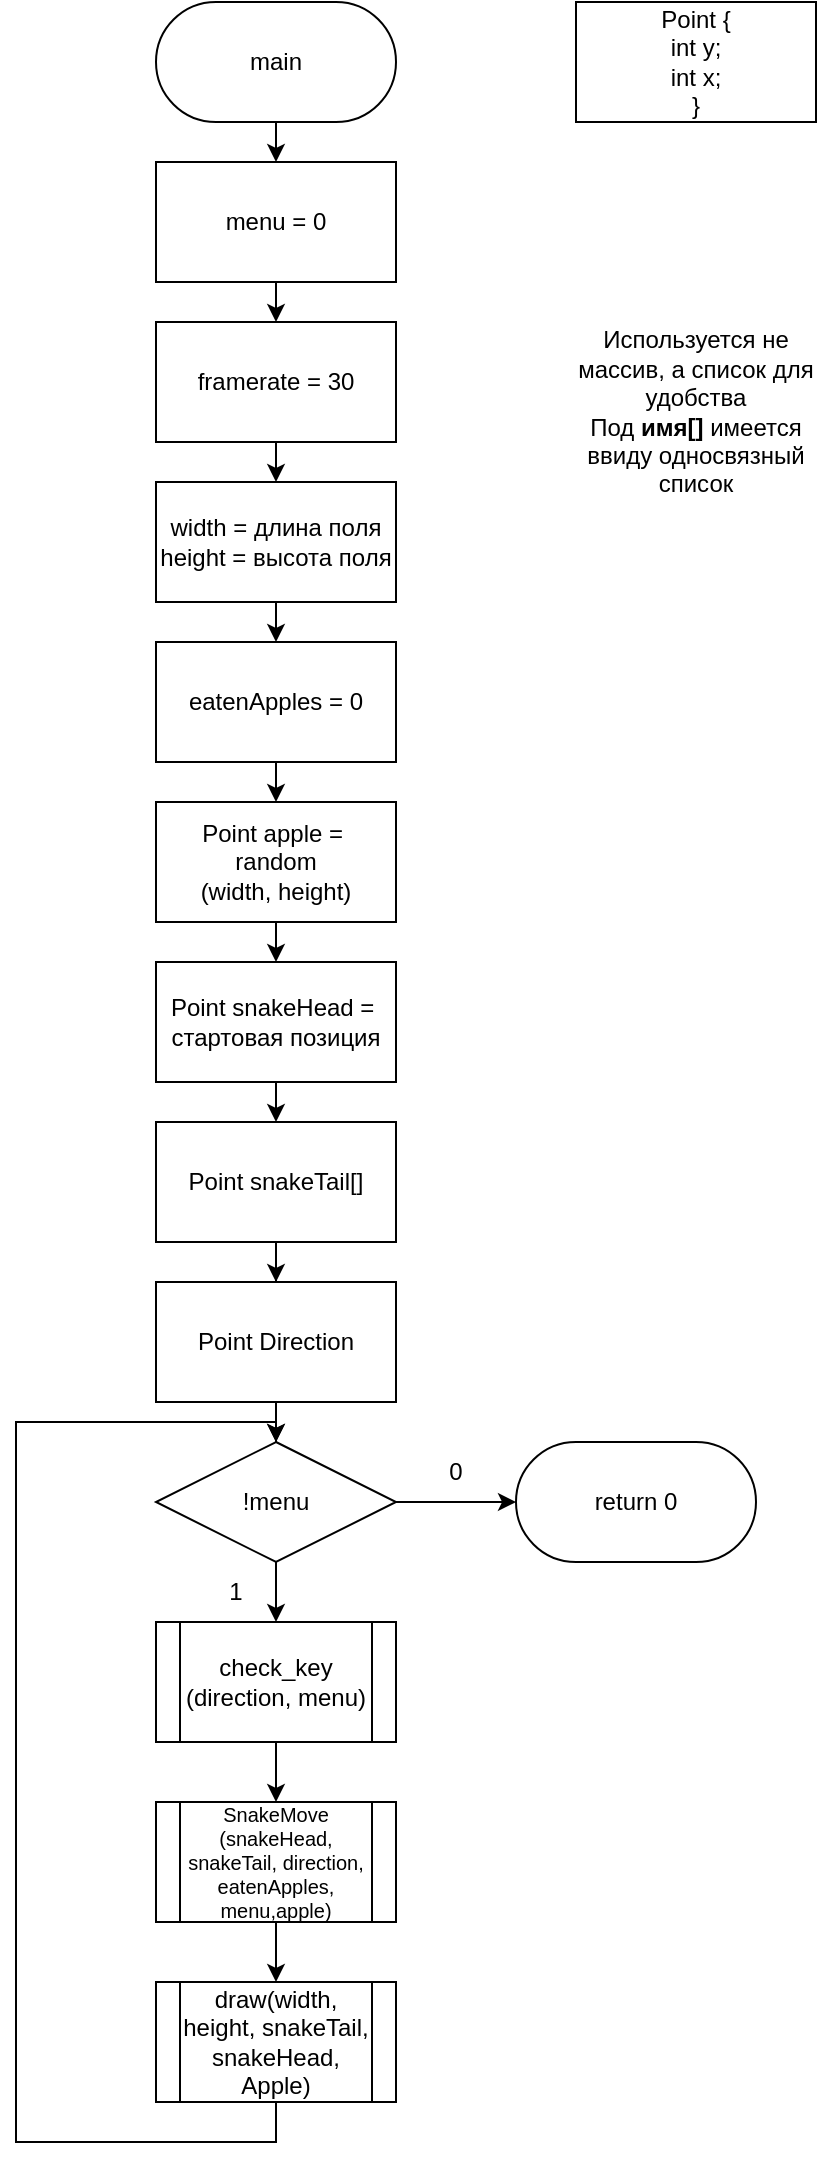 <mxfile version="24.7.7" pages="4">
  <diagram id="C5RBs43oDa-KdzZeNtuy" name="Main">
    <mxGraphModel dx="1434" dy="749" grid="1" gridSize="10" guides="1" tooltips="1" connect="1" arrows="1" fold="1" page="1" pageScale="1" pageWidth="827" pageHeight="1169" math="0" shadow="0">
      <root>
        <mxCell id="WIyWlLk6GJQsqaUBKTNV-0" />
        <mxCell id="WIyWlLk6GJQsqaUBKTNV-1" parent="WIyWlLk6GJQsqaUBKTNV-0" />
        <mxCell id="92goQ5QmoSqgnqfdzyuP-5" style="edgeStyle=orthogonalEdgeStyle;rounded=0;orthogonalLoop=1;jettySize=auto;html=1;exitX=0.5;exitY=1;exitDx=0;exitDy=0;entryX=0.5;entryY=0;entryDx=0;entryDy=0;" parent="WIyWlLk6GJQsqaUBKTNV-1" source="92goQ5QmoSqgnqfdzyuP-1" edge="1">
          <mxGeometry relative="1" as="geometry">
            <mxPoint x="210" y="140" as="targetPoint" />
          </mxGeometry>
        </mxCell>
        <mxCell id="92goQ5QmoSqgnqfdzyuP-1" value="main" style="rounded=1;whiteSpace=wrap;html=1;arcSize=50;" parent="WIyWlLk6GJQsqaUBKTNV-1" vertex="1">
          <mxGeometry x="150" y="60" width="120" height="60" as="geometry" />
        </mxCell>
        <mxCell id="92goQ5QmoSqgnqfdzyuP-9" value="return 0" style="rounded=1;whiteSpace=wrap;html=1;arcSize=50;" parent="WIyWlLk6GJQsqaUBKTNV-1" vertex="1">
          <mxGeometry x="330" y="780" width="120" height="60" as="geometry" />
        </mxCell>
        <mxCell id="saXMEPQel4xNCguSLYlP-3" style="edgeStyle=orthogonalEdgeStyle;rounded=0;orthogonalLoop=1;jettySize=auto;html=1;exitX=0.5;exitY=1;exitDx=0;exitDy=0;entryX=0.5;entryY=0;entryDx=0;entryDy=0;" parent="WIyWlLk6GJQsqaUBKTNV-1" source="saXMEPQel4xNCguSLYlP-1" target="saXMEPQel4xNCguSLYlP-2" edge="1">
          <mxGeometry relative="1" as="geometry" />
        </mxCell>
        <mxCell id="saXMEPQel4xNCguSLYlP-1" value="Point apple =&amp;nbsp;&lt;div&gt;random&lt;/div&gt;&lt;div&gt;(width, height)&lt;/div&gt;" style="rounded=0;whiteSpace=wrap;html=1;" parent="WIyWlLk6GJQsqaUBKTNV-1" vertex="1">
          <mxGeometry x="150" y="460" width="120" height="60" as="geometry" />
        </mxCell>
        <mxCell id="saXMEPQel4xNCguSLYlP-5" style="edgeStyle=orthogonalEdgeStyle;rounded=0;orthogonalLoop=1;jettySize=auto;html=1;exitX=0.5;exitY=1;exitDx=0;exitDy=0;entryX=0.5;entryY=0;entryDx=0;entryDy=0;" parent="WIyWlLk6GJQsqaUBKTNV-1" source="saXMEPQel4xNCguSLYlP-2" edge="1">
          <mxGeometry relative="1" as="geometry">
            <mxPoint x="210" y="620" as="targetPoint" />
          </mxGeometry>
        </mxCell>
        <mxCell id="saXMEPQel4xNCguSLYlP-2" value="Point snakeHead =&amp;nbsp;&lt;div class=&quot;custom-cursor-default-hover&quot;&gt;стартовая позиция&lt;/div&gt;" style="rounded=0;whiteSpace=wrap;html=1;" parent="WIyWlLk6GJQsqaUBKTNV-1" vertex="1">
          <mxGeometry x="150" y="540" width="120" height="60" as="geometry" />
        </mxCell>
        <mxCell id="saXMEPQel4xNCguSLYlP-11" style="edgeStyle=orthogonalEdgeStyle;rounded=0;orthogonalLoop=1;jettySize=auto;html=1;exitX=0.5;exitY=1;exitDx=0;exitDy=0;" parent="WIyWlLk6GJQsqaUBKTNV-1" source="saXMEPQel4xNCguSLYlP-6" target="saXMEPQel4xNCguSLYlP-10" edge="1">
          <mxGeometry relative="1" as="geometry" />
        </mxCell>
        <mxCell id="saXMEPQel4xNCguSLYlP-6" value="Point snakeTail[]" style="rounded=0;whiteSpace=wrap;html=1;" parent="WIyWlLk6GJQsqaUBKTNV-1" vertex="1">
          <mxGeometry x="150" y="620" width="120" height="60" as="geometry" />
        </mxCell>
        <mxCell id="_Dve-T2WMlTEyy8JrpJr-3" style="edgeStyle=orthogonalEdgeStyle;rounded=0;orthogonalLoop=1;jettySize=auto;html=1;exitX=0.5;exitY=1;exitDx=0;exitDy=0;entryX=0.5;entryY=0;entryDx=0;entryDy=0;" parent="WIyWlLk6GJQsqaUBKTNV-1" source="saXMEPQel4xNCguSLYlP-8" target="_Dve-T2WMlTEyy8JrpJr-1" edge="1">
          <mxGeometry relative="1" as="geometry" />
        </mxCell>
        <mxCell id="saXMEPQel4xNCguSLYlP-8" value="width = длина поля&lt;br&gt;height = высота поля" style="rounded=0;whiteSpace=wrap;html=1;" parent="WIyWlLk6GJQsqaUBKTNV-1" vertex="1">
          <mxGeometry x="150" y="300" width="120" height="60" as="geometry" />
        </mxCell>
        <mxCell id="PvMVv5sb5A_rk98Z1mW2-1" style="edgeStyle=orthogonalEdgeStyle;rounded=0;orthogonalLoop=1;jettySize=auto;html=1;exitX=0.5;exitY=1;exitDx=0;exitDy=0;" parent="WIyWlLk6GJQsqaUBKTNV-1" source="saXMEPQel4xNCguSLYlP-10" target="PvMVv5sb5A_rk98Z1mW2-0" edge="1">
          <mxGeometry relative="1" as="geometry" />
        </mxCell>
        <mxCell id="saXMEPQel4xNCguSLYlP-10" value="Point Direction" style="rounded=0;whiteSpace=wrap;html=1;" parent="WIyWlLk6GJQsqaUBKTNV-1" vertex="1">
          <mxGeometry x="150" y="700" width="120" height="60" as="geometry" />
        </mxCell>
        <mxCell id="_Dve-T2WMlTEyy8JrpJr-5" style="edgeStyle=orthogonalEdgeStyle;rounded=0;orthogonalLoop=1;jettySize=auto;html=1;exitX=0.5;exitY=1;exitDx=0;exitDy=0;" parent="WIyWlLk6GJQsqaUBKTNV-1" source="saXMEPQel4xNCguSLYlP-12" target="_Dve-T2WMlTEyy8JrpJr-0" edge="1">
          <mxGeometry relative="1" as="geometry" />
        </mxCell>
        <mxCell id="saXMEPQel4xNCguSLYlP-12" value="check_key&lt;div&gt;(direction, menu)&lt;/div&gt;" style="shape=process;whiteSpace=wrap;html=1;backgroundOutline=1;" parent="WIyWlLk6GJQsqaUBKTNV-1" vertex="1">
          <mxGeometry x="150" y="870" width="120" height="60" as="geometry" />
        </mxCell>
        <mxCell id="Oqo86h2iyreP5r-gON5Y-1" style="edgeStyle=orthogonalEdgeStyle;rounded=0;orthogonalLoop=1;jettySize=auto;html=1;exitX=0.5;exitY=1;exitDx=0;exitDy=0;entryX=0.5;entryY=0;entryDx=0;entryDy=0;" parent="WIyWlLk6GJQsqaUBKTNV-1" source="Oqo86h2iyreP5r-gON5Y-0" target="saXMEPQel4xNCguSLYlP-8" edge="1">
          <mxGeometry relative="1" as="geometry" />
        </mxCell>
        <mxCell id="Oqo86h2iyreP5r-gON5Y-0" value="framerate = 30" style="rounded=0;whiteSpace=wrap;html=1;" parent="WIyWlLk6GJQsqaUBKTNV-1" vertex="1">
          <mxGeometry x="150" y="220" width="120" height="60" as="geometry" />
        </mxCell>
        <mxCell id="Bnm3QkgYNZkqQUGFgAP8-1" style="edgeStyle=orthogonalEdgeStyle;rounded=0;orthogonalLoop=1;jettySize=auto;html=1;exitX=0.5;exitY=1;exitDx=0;exitDy=0;entryX=0.5;entryY=0;entryDx=0;entryDy=0;" parent="WIyWlLk6GJQsqaUBKTNV-1" source="Bnm3QkgYNZkqQUGFgAP8-0" target="Oqo86h2iyreP5r-gON5Y-0" edge="1">
          <mxGeometry relative="1" as="geometry" />
        </mxCell>
        <mxCell id="Bnm3QkgYNZkqQUGFgAP8-0" value="menu = 0" style="rounded=0;whiteSpace=wrap;html=1;" parent="WIyWlLk6GJQsqaUBKTNV-1" vertex="1">
          <mxGeometry x="150" y="140" width="120" height="60" as="geometry" />
        </mxCell>
        <mxCell id="Bnm3QkgYNZkqQUGFgAP8-2" value="Point {&lt;div&gt;int y;&lt;/div&gt;&lt;div&gt;int x;&lt;/div&gt;&lt;div&gt;&lt;span style=&quot;background-color: initial;&quot;&gt;}&lt;/span&gt;&lt;/div&gt;" style="rounded=0;whiteSpace=wrap;html=1;" parent="WIyWlLk6GJQsqaUBKTNV-1" vertex="1">
          <mxGeometry x="360" y="60" width="120" height="60" as="geometry" />
        </mxCell>
        <mxCell id="_Dve-T2WMlTEyy8JrpJr-6" style="edgeStyle=orthogonalEdgeStyle;rounded=0;orthogonalLoop=1;jettySize=auto;html=1;exitX=0.5;exitY=1;exitDx=0;exitDy=0;" parent="WIyWlLk6GJQsqaUBKTNV-1" source="_Dve-T2WMlTEyy8JrpJr-0" target="_Dve-T2WMlTEyy8JrpJr-4" edge="1">
          <mxGeometry relative="1" as="geometry" />
        </mxCell>
        <mxCell id="_Dve-T2WMlTEyy8JrpJr-0" value="SnakeMove&lt;div style=&quot;font-size: 10px;&quot;&gt;(snakeHead, snakeTail, direction, eatenApples, menu,apple)&lt;/div&gt;" style="shape=process;whiteSpace=wrap;html=1;backgroundOutline=1;fontSize=10;" parent="WIyWlLk6GJQsqaUBKTNV-1" vertex="1">
          <mxGeometry x="150" y="960" width="120" height="60" as="geometry" />
        </mxCell>
        <mxCell id="_Dve-T2WMlTEyy8JrpJr-2" style="edgeStyle=orthogonalEdgeStyle;rounded=0;orthogonalLoop=1;jettySize=auto;html=1;exitX=0.5;exitY=1;exitDx=0;exitDy=0;entryX=0.5;entryY=0;entryDx=0;entryDy=0;" parent="WIyWlLk6GJQsqaUBKTNV-1" source="_Dve-T2WMlTEyy8JrpJr-1" target="saXMEPQel4xNCguSLYlP-1" edge="1">
          <mxGeometry relative="1" as="geometry" />
        </mxCell>
        <mxCell id="_Dve-T2WMlTEyy8JrpJr-1" value="eatenApples = 0" style="rounded=0;whiteSpace=wrap;html=1;" parent="WIyWlLk6GJQsqaUBKTNV-1" vertex="1">
          <mxGeometry x="150" y="380" width="120" height="60" as="geometry" />
        </mxCell>
        <mxCell id="PvMVv5sb5A_rk98Z1mW2-7" style="edgeStyle=orthogonalEdgeStyle;rounded=0;orthogonalLoop=1;jettySize=auto;html=1;exitX=0.5;exitY=1;exitDx=0;exitDy=0;entryX=0.5;entryY=0;entryDx=0;entryDy=0;" parent="WIyWlLk6GJQsqaUBKTNV-1" source="_Dve-T2WMlTEyy8JrpJr-4" target="PvMVv5sb5A_rk98Z1mW2-0" edge="1">
          <mxGeometry relative="1" as="geometry">
            <Array as="points">
              <mxPoint x="210" y="1130" />
              <mxPoint x="80" y="1130" />
              <mxPoint x="80" y="770" />
              <mxPoint x="210" y="770" />
            </Array>
          </mxGeometry>
        </mxCell>
        <mxCell id="_Dve-T2WMlTEyy8JrpJr-4" value="draw(width, height, snakeTail, snakeHead, Apple)" style="shape=process;whiteSpace=wrap;html=1;backgroundOutline=1;" parent="WIyWlLk6GJQsqaUBKTNV-1" vertex="1">
          <mxGeometry x="150" y="1050" width="120" height="60" as="geometry" />
        </mxCell>
        <mxCell id="PvMVv5sb5A_rk98Z1mW2-2" style="edgeStyle=orthogonalEdgeStyle;rounded=0;orthogonalLoop=1;jettySize=auto;html=1;exitX=0.5;exitY=1;exitDx=0;exitDy=0;" parent="WIyWlLk6GJQsqaUBKTNV-1" source="PvMVv5sb5A_rk98Z1mW2-0" target="saXMEPQel4xNCguSLYlP-12" edge="1">
          <mxGeometry relative="1" as="geometry" />
        </mxCell>
        <mxCell id="PvMVv5sb5A_rk98Z1mW2-3" style="edgeStyle=orthogonalEdgeStyle;rounded=0;orthogonalLoop=1;jettySize=auto;html=1;exitX=1;exitY=0.5;exitDx=0;exitDy=0;" parent="WIyWlLk6GJQsqaUBKTNV-1" source="PvMVv5sb5A_rk98Z1mW2-0" target="92goQ5QmoSqgnqfdzyuP-9" edge="1">
          <mxGeometry relative="1" as="geometry" />
        </mxCell>
        <mxCell id="PvMVv5sb5A_rk98Z1mW2-0" value="!menu" style="rhombus;whiteSpace=wrap;html=1;" parent="WIyWlLk6GJQsqaUBKTNV-1" vertex="1">
          <mxGeometry x="150" y="780" width="120" height="60" as="geometry" />
        </mxCell>
        <mxCell id="PvMVv5sb5A_rk98Z1mW2-4" value="0" style="text;html=1;align=center;verticalAlign=middle;whiteSpace=wrap;rounded=0;" parent="WIyWlLk6GJQsqaUBKTNV-1" vertex="1">
          <mxGeometry x="270" y="780" width="60" height="30" as="geometry" />
        </mxCell>
        <mxCell id="PvMVv5sb5A_rk98Z1mW2-5" value="1" style="text;html=1;align=center;verticalAlign=middle;whiteSpace=wrap;rounded=0;" parent="WIyWlLk6GJQsqaUBKTNV-1" vertex="1">
          <mxGeometry x="160" y="840" width="60" height="30" as="geometry" />
        </mxCell>
        <mxCell id="IYRftPywLBAe-aaovxgs-0" value="Используется не массив, а список для удобства&lt;div&gt;Под &lt;b&gt;имя[] &lt;/b&gt;имеется ввиду односвязный список&lt;/div&gt;" style="text;html=1;align=center;verticalAlign=middle;whiteSpace=wrap;rounded=0;" parent="WIyWlLk6GJQsqaUBKTNV-1" vertex="1">
          <mxGeometry x="355" y="220" width="130" height="90" as="geometry" />
        </mxCell>
      </root>
    </mxGraphModel>
  </diagram>
  <diagram id="9MH_MjYv8szVKwxeBxTP" name="CheckKey">
    <mxGraphModel dx="1434" dy="749" grid="1" gridSize="10" guides="1" tooltips="1" connect="1" arrows="1" fold="1" page="1" pageScale="1" pageWidth="827" pageHeight="1169" math="0" shadow="0">
      <root>
        <mxCell id="0" />
        <mxCell id="1" parent="0" />
        <mxCell id="zQ-Oc5QLFwBL35COsJFs-3" style="edgeStyle=orthogonalEdgeStyle;rounded=0;orthogonalLoop=1;jettySize=auto;html=1;exitX=0.5;exitY=1;exitDx=0;exitDy=0;" parent="1" source="EM8dGCpCtLWBm75ftej8-1" target="zQ-Oc5QLFwBL35COsJFs-2" edge="1">
          <mxGeometry relative="1" as="geometry" />
        </mxCell>
        <mxCell id="EM8dGCpCtLWBm75ftej8-1" value="CheckKey(Point* direction, int* menu)" style="rounded=1;whiteSpace=wrap;html=1;arcSize=50;" parent="1" vertex="1">
          <mxGeometry x="160" y="50" width="120" height="60" as="geometry" />
        </mxCell>
        <mxCell id="EM8dGCpCtLWBm75ftej8-5" style="edgeStyle=orthogonalEdgeStyle;rounded=0;orthogonalLoop=1;jettySize=auto;html=1;exitX=1;exitY=0.5;exitDx=0;exitDy=0;entryX=0;entryY=0.5;entryDx=0;entryDy=0;" parent="1" source="EM8dGCpCtLWBm75ftej8-2" target="EM8dGCpCtLWBm75ftej8-4" edge="1">
          <mxGeometry relative="1" as="geometry" />
        </mxCell>
        <mxCell id="EM8dGCpCtLWBm75ftej8-9" style="edgeStyle=orthogonalEdgeStyle;rounded=0;orthogonalLoop=1;jettySize=auto;html=1;exitX=1;exitY=0.5;exitDx=0;exitDy=0;entryX=0;entryY=0.5;entryDx=0;entryDy=0;" parent="1" source="EM8dGCpCtLWBm75ftej8-2" target="EM8dGCpCtLWBm75ftej8-8" edge="1">
          <mxGeometry relative="1" as="geometry" />
        </mxCell>
        <mxCell id="EM8dGCpCtLWBm75ftej8-12" style="edgeStyle=orthogonalEdgeStyle;rounded=0;orthogonalLoop=1;jettySize=auto;html=1;exitX=1;exitY=0.5;exitDx=0;exitDy=0;entryX=0;entryY=0.5;entryDx=0;entryDy=0;" parent="1" source="EM8dGCpCtLWBm75ftej8-2" target="EM8dGCpCtLWBm75ftej8-10" edge="1">
          <mxGeometry relative="1" as="geometry" />
        </mxCell>
        <mxCell id="EM8dGCpCtLWBm75ftej8-13" style="edgeStyle=orthogonalEdgeStyle;rounded=0;orthogonalLoop=1;jettySize=auto;html=1;exitX=1;exitY=0.5;exitDx=0;exitDy=0;entryX=0;entryY=0.5;entryDx=0;entryDy=0;" parent="1" source="EM8dGCpCtLWBm75ftej8-2" target="EM8dGCpCtLWBm75ftej8-11" edge="1">
          <mxGeometry relative="1" as="geometry" />
        </mxCell>
        <mxCell id="EM8dGCpCtLWBm75ftej8-20" style="edgeStyle=orthogonalEdgeStyle;rounded=0;orthogonalLoop=1;jettySize=auto;html=1;exitX=1;exitY=0.5;exitDx=0;exitDy=0;entryX=0;entryY=0.5;entryDx=0;entryDy=0;" parent="1" source="EM8dGCpCtLWBm75ftej8-2" target="EM8dGCpCtLWBm75ftej8-19" edge="1">
          <mxGeometry relative="1" as="geometry" />
        </mxCell>
        <mxCell id="TeQAa3VedO9xjtwAl-V6-11" style="edgeStyle=orthogonalEdgeStyle;rounded=0;orthogonalLoop=1;jettySize=auto;html=1;exitX=0;exitY=0.5;exitDx=0;exitDy=0;" parent="1" source="EM8dGCpCtLWBm75ftej8-2" target="TeQAa3VedO9xjtwAl-V6-5" edge="1">
          <mxGeometry relative="1" as="geometry">
            <Array as="points">
              <mxPoint x="140" y="240" />
              <mxPoint x="140" y="670" />
              <mxPoint x="570" y="670" />
            </Array>
          </mxGeometry>
        </mxCell>
        <mxCell id="EM8dGCpCtLWBm75ftej8-2" value="Switch(c)" style="rhombus;whiteSpace=wrap;html=1;" parent="1" vertex="1">
          <mxGeometry x="160" y="210" width="120" height="60" as="geometry" />
        </mxCell>
        <mxCell id="TeQAa3VedO9xjtwAl-V6-6" style="edgeStyle=orthogonalEdgeStyle;rounded=0;orthogonalLoop=1;jettySize=auto;html=1;exitX=1;exitY=0.5;exitDx=0;exitDy=0;entryX=0.5;entryY=0;entryDx=0;entryDy=0;" parent="1" source="EM8dGCpCtLWBm75ftej8-4" target="TeQAa3VedO9xjtwAl-V6-5" edge="1">
          <mxGeometry relative="1" as="geometry" />
        </mxCell>
        <mxCell id="EM8dGCpCtLWBm75ftej8-4" value="*direction = {-1, 0}" style="rounded=0;whiteSpace=wrap;html=1;" parent="1" vertex="1">
          <mxGeometry x="406" y="210" width="120" height="60" as="geometry" />
        </mxCell>
        <mxCell id="TeQAa3VedO9xjtwAl-V6-7" style="edgeStyle=orthogonalEdgeStyle;rounded=0;orthogonalLoop=1;jettySize=auto;html=1;exitX=1;exitY=0.5;exitDx=0;exitDy=0;entryX=0.5;entryY=0;entryDx=0;entryDy=0;" parent="1" source="EM8dGCpCtLWBm75ftej8-8" target="TeQAa3VedO9xjtwAl-V6-5" edge="1">
          <mxGeometry relative="1" as="geometry" />
        </mxCell>
        <mxCell id="EM8dGCpCtLWBm75ftej8-8" value="*direction = {1, 0}" style="rounded=0;whiteSpace=wrap;html=1;" parent="1" vertex="1">
          <mxGeometry x="406" y="300" width="120" height="60" as="geometry" />
        </mxCell>
        <mxCell id="TeQAa3VedO9xjtwAl-V6-8" style="edgeStyle=orthogonalEdgeStyle;rounded=0;orthogonalLoop=1;jettySize=auto;html=1;exitX=1;exitY=0.5;exitDx=0;exitDy=0;entryX=0.5;entryY=0;entryDx=0;entryDy=0;" parent="1" source="EM8dGCpCtLWBm75ftej8-10" target="TeQAa3VedO9xjtwAl-V6-5" edge="1">
          <mxGeometry relative="1" as="geometry" />
        </mxCell>
        <mxCell id="EM8dGCpCtLWBm75ftej8-10" value="*direction = {0, 1}" style="rounded=0;whiteSpace=wrap;html=1;" parent="1" vertex="1">
          <mxGeometry x="406" y="390" width="120" height="60" as="geometry" />
        </mxCell>
        <mxCell id="TeQAa3VedO9xjtwAl-V6-9" style="edgeStyle=orthogonalEdgeStyle;rounded=0;orthogonalLoop=1;jettySize=auto;html=1;exitX=1;exitY=0.5;exitDx=0;exitDy=0;entryX=0.5;entryY=0;entryDx=0;entryDy=0;" parent="1" source="EM8dGCpCtLWBm75ftej8-11" target="TeQAa3VedO9xjtwAl-V6-5" edge="1">
          <mxGeometry relative="1" as="geometry" />
        </mxCell>
        <mxCell id="EM8dGCpCtLWBm75ftej8-11" value="*direction = {0, -1}" style="rounded=0;whiteSpace=wrap;html=1;" parent="1" vertex="1">
          <mxGeometry x="406" y="480" width="120" height="60" as="geometry" />
        </mxCell>
        <mxCell id="EM8dGCpCtLWBm75ftej8-15" value="ArrowUp" style="text;html=1;align=center;verticalAlign=middle;whiteSpace=wrap;rounded=0;" parent="1" vertex="1">
          <mxGeometry x="346" y="210" width="60" height="30" as="geometry" />
        </mxCell>
        <mxCell id="EM8dGCpCtLWBm75ftej8-16" value="ArrowDown" style="text;html=1;align=center;verticalAlign=middle;whiteSpace=wrap;rounded=0;" parent="1" vertex="1">
          <mxGeometry x="346" y="300" width="60" height="30" as="geometry" />
        </mxCell>
        <mxCell id="EM8dGCpCtLWBm75ftej8-17" value="ArrowRight" style="text;html=1;align=center;verticalAlign=middle;whiteSpace=wrap;rounded=0;" parent="1" vertex="1">
          <mxGeometry x="346" y="390" width="60" height="30" as="geometry" />
        </mxCell>
        <mxCell id="EM8dGCpCtLWBm75ftej8-18" value="ArrowLeft" style="text;html=1;align=center;verticalAlign=middle;whiteSpace=wrap;rounded=0;" parent="1" vertex="1">
          <mxGeometry x="346" y="480" width="60" height="30" as="geometry" />
        </mxCell>
        <mxCell id="TeQAa3VedO9xjtwAl-V6-10" style="edgeStyle=orthogonalEdgeStyle;rounded=0;orthogonalLoop=1;jettySize=auto;html=1;exitX=1;exitY=0.5;exitDx=0;exitDy=0;" parent="1" source="EM8dGCpCtLWBm75ftej8-19" edge="1">
          <mxGeometry relative="1" as="geometry">
            <mxPoint x="570" y="720" as="targetPoint" />
          </mxGeometry>
        </mxCell>
        <mxCell id="EM8dGCpCtLWBm75ftej8-19" value="*menu = 1;" style="rounded=0;whiteSpace=wrap;html=1;" parent="1" vertex="1">
          <mxGeometry x="406" y="570" width="120" height="60" as="geometry" />
        </mxCell>
        <mxCell id="EM8dGCpCtLWBm75ftej8-21" value="q" style="text;html=1;align=center;verticalAlign=middle;whiteSpace=wrap;rounded=0;" parent="1" vertex="1">
          <mxGeometry x="346" y="570" width="60" height="30" as="geometry" />
        </mxCell>
        <mxCell id="TeQAa3VedO9xjtwAl-V6-5" value="return 0" style="rounded=1;whiteSpace=wrap;html=1;arcSize=50;" parent="1" vertex="1">
          <mxGeometry x="510" y="720" width="120" height="60" as="geometry" />
        </mxCell>
        <mxCell id="TeQAa3VedO9xjtwAl-V6-12" value="default" style="text;html=1;align=center;verticalAlign=middle;whiteSpace=wrap;rounded=0;" parent="1" vertex="1">
          <mxGeometry x="140" y="400" width="60" height="30" as="geometry" />
        </mxCell>
        <mxCell id="zQ-Oc5QLFwBL35COsJFs-4" style="edgeStyle=orthogonalEdgeStyle;rounded=0;orthogonalLoop=1;jettySize=auto;html=1;exitX=0.5;exitY=1;exitDx=0;exitDy=0;" parent="1" source="zQ-Oc5QLFwBL35COsJFs-2" target="EM8dGCpCtLWBm75ftej8-2" edge="1">
          <mxGeometry relative="1" as="geometry" />
        </mxCell>
        <mxCell id="zQ-Oc5QLFwBL35COsJFs-2" value="ввод c" style="shape=parallelogram;perimeter=parallelogramPerimeter;whiteSpace=wrap;html=1;fixedSize=1;" parent="1" vertex="1">
          <mxGeometry x="160" y="130" width="120" height="60" as="geometry" />
        </mxCell>
      </root>
    </mxGraphModel>
  </diagram>
  <diagram id="HpSbeYbtXTazSfSl_HEO" name="SnakeMove">
    <mxGraphModel dx="1434" dy="684" grid="1" gridSize="10" guides="1" tooltips="1" connect="1" arrows="1" fold="1" page="1" pageScale="1" pageWidth="827" pageHeight="1169" math="0" shadow="0">
      <root>
        <mxCell id="0" />
        <mxCell id="1" parent="0" />
        <mxCell id="3vNRlWKNNPpQbfrFgANL-23" style="edgeStyle=orthogonalEdgeStyle;rounded=0;orthogonalLoop=1;jettySize=auto;html=1;exitX=0.5;exitY=1;exitDx=0;exitDy=0;" parent="1" source="rQ2Mq2DBfQQuTqWS9GwQ-1" target="3vNRlWKNNPpQbfrFgANL-22" edge="1">
          <mxGeometry relative="1" as="geometry" />
        </mxCell>
        <mxCell id="rQ2Mq2DBfQQuTqWS9GwQ-1" value="SnakeMove&lt;div style=&quot;font-size: 10px;&quot;&gt;(snakeHead, snakeTail[], direction, eatenApples, *menu, apple)&lt;/div&gt;" style="rounded=1;whiteSpace=wrap;html=1;arcSize=50;fontSize=10;" parent="1" vertex="1">
          <mxGeometry x="330" y="20" width="120" height="60" as="geometry" />
        </mxCell>
        <mxCell id="3vNRlWKNNPpQbfrFgANL-4" style="edgeStyle=orthogonalEdgeStyle;rounded=0;orthogonalLoop=1;jettySize=auto;html=1;exitX=0.5;exitY=1;exitDx=0;exitDy=0;" parent="1" source="3vNRlWKNNPpQbfrFgANL-1" target="3vNRlWKNNPpQbfrFgANL-3" edge="1">
          <mxGeometry relative="1" as="geometry" />
        </mxCell>
        <mxCell id="3vNRlWKNNPpQbfrFgANL-1" value="&lt;div&gt;push&lt;/div&gt;(snakeTail, snakeHead-direction)" style="rounded=0;whiteSpace=wrap;html=1;" parent="1" vertex="1">
          <mxGeometry x="550" y="320" width="120" height="60" as="geometry" />
        </mxCell>
        <mxCell id="3vNRlWKNNPpQbfrFgANL-33" style="edgeStyle=orthogonalEdgeStyle;rounded=0;orthogonalLoop=1;jettySize=auto;html=1;exitX=0.5;exitY=1;exitDx=0;exitDy=0;entryX=0.5;entryY=0;entryDx=0;entryDy=0;" parent="1" source="3vNRlWKNNPpQbfrFgANL-3" target="3vNRlWKNNPpQbfrFgANL-32" edge="1">
          <mxGeometry relative="1" as="geometry">
            <Array as="points">
              <mxPoint x="610" y="570" />
              <mxPoint x="400" y="570" />
            </Array>
          </mxGeometry>
        </mxCell>
        <mxCell id="3vNRlWKNNPpQbfrFgANL-3" value="&lt;div&gt;pop&lt;/div&gt;(snakeTail)" style="rounded=0;whiteSpace=wrap;html=1;" parent="1" vertex="1">
          <mxGeometry x="550" y="400" width="120" height="60" as="geometry" />
        </mxCell>
        <mxCell id="3vNRlWKNNPpQbfrFgANL-10" style="edgeStyle=orthogonalEdgeStyle;rounded=0;orthogonalLoop=1;jettySize=auto;html=1;exitX=1;exitY=0.5;exitDx=0;exitDy=0;entryX=0.5;entryY=0;entryDx=0;entryDy=0;" parent="1" source="3vNRlWKNNPpQbfrFgANL-5" target="3vNRlWKNNPpQbfrFgANL-9" edge="1">
          <mxGeometry relative="1" as="geometry" />
        </mxCell>
        <mxCell id="3vNRlWKNNPpQbfrFgANL-14" style="edgeStyle=orthogonalEdgeStyle;rounded=0;orthogonalLoop=1;jettySize=auto;html=1;exitX=0;exitY=0.5;exitDx=0;exitDy=0;entryX=0.5;entryY=0;entryDx=0;entryDy=0;" parent="1" source="3vNRlWKNNPpQbfrFgANL-5" target="3vNRlWKNNPpQbfrFgANL-13" edge="1">
          <mxGeometry relative="1" as="geometry" />
        </mxCell>
        <mxCell id="3vNRlWKNNPpQbfrFgANL-5" value="символ коорд.&lt;br&gt;snakeHead" style="rhombus;whiteSpace=wrap;html=1;" parent="1" vertex="1">
          <mxGeometry x="330" y="180" width="120" height="60" as="geometry" />
        </mxCell>
        <mxCell id="3vNRlWKNNPpQbfrFgANL-8" value="пустое поле" style="text;html=1;align=center;verticalAlign=middle;whiteSpace=wrap;rounded=0;" parent="1" vertex="1">
          <mxGeometry x="490" y="180" width="80" height="30" as="geometry" />
        </mxCell>
        <mxCell id="3vNRlWKNNPpQbfrFgANL-11" style="edgeStyle=orthogonalEdgeStyle;rounded=0;orthogonalLoop=1;jettySize=auto;html=1;exitX=0.5;exitY=1;exitDx=0;exitDy=0;" parent="1" source="3vNRlWKNNPpQbfrFgANL-9" edge="1">
          <mxGeometry relative="1" as="geometry">
            <mxPoint x="610" y="320" as="targetPoint" />
          </mxGeometry>
        </mxCell>
        <mxCell id="3vNRlWKNNPpQbfrFgANL-9" value="snakeTail" style="rhombus;whiteSpace=wrap;html=1;" parent="1" vertex="1">
          <mxGeometry x="550" y="240" width="120" height="60" as="geometry" />
        </mxCell>
        <mxCell id="3vNRlWKNNPpQbfrFgANL-15" style="edgeStyle=orthogonalEdgeStyle;rounded=0;orthogonalLoop=1;jettySize=auto;html=1;exitX=0;exitY=0.5;exitDx=0;exitDy=0;" parent="1" source="3vNRlWKNNPpQbfrFgANL-13" edge="1">
          <mxGeometry relative="1" as="geometry">
            <mxPoint x="90" y="320" as="targetPoint" />
          </mxGeometry>
        </mxCell>
        <mxCell id="3vNRlWKNNPpQbfrFgANL-19" style="edgeStyle=orthogonalEdgeStyle;rounded=0;orthogonalLoop=1;jettySize=auto;html=1;exitX=1;exitY=0.5;exitDx=0;exitDy=0;entryX=0.5;entryY=0;entryDx=0;entryDy=0;" parent="1" source="3vNRlWKNNPpQbfrFgANL-13" target="3vNRlWKNNPpQbfrFgANL-25" edge="1">
          <mxGeometry relative="1" as="geometry">
            <mxPoint x="400" y="315" as="targetPoint" />
          </mxGeometry>
        </mxCell>
        <mxCell id="3vNRlWKNNPpQbfrFgANL-13" value="символ коорд.&lt;br&gt;snakeHead" style="rhombus;whiteSpace=wrap;html=1;" parent="1" vertex="1">
          <mxGeometry x="190" y="240" width="120" height="60" as="geometry" />
        </mxCell>
        <mxCell id="3vNRlWKNNPpQbfrFgANL-17" value="стена/хвост" style="text;html=1;align=center;verticalAlign=middle;whiteSpace=wrap;rounded=0;" parent="1" vertex="1">
          <mxGeometry x="110" y="240" width="70" height="30" as="geometry" />
        </mxCell>
        <mxCell id="3vNRlWKNNPpQbfrFgANL-21" value="яблоко" style="text;html=1;align=center;verticalAlign=middle;whiteSpace=wrap;rounded=0;" parent="1" vertex="1">
          <mxGeometry x="320" y="240" width="60" height="30" as="geometry" />
        </mxCell>
        <mxCell id="3vNRlWKNNPpQbfrFgANL-24" style="edgeStyle=orthogonalEdgeStyle;rounded=0;orthogonalLoop=1;jettySize=auto;html=1;exitX=0.5;exitY=1;exitDx=0;exitDy=0;entryX=0.5;entryY=0;entryDx=0;entryDy=0;" parent="1" source="3vNRlWKNNPpQbfrFgANL-22" target="3vNRlWKNNPpQbfrFgANL-5" edge="1">
          <mxGeometry relative="1" as="geometry" />
        </mxCell>
        <mxCell id="3vNRlWKNNPpQbfrFgANL-22" value="snakeHead +=&amp;nbsp;&lt;div&gt;direction&lt;/div&gt;" style="rounded=0;whiteSpace=wrap;html=1;" parent="1" vertex="1">
          <mxGeometry x="330" y="100" width="120" height="60" as="geometry" />
        </mxCell>
        <mxCell id="3vNRlWKNNPpQbfrFgANL-25" value="eattenApples++" style="rounded=0;whiteSpace=wrap;html=1;" parent="1" vertex="1">
          <mxGeometry x="340" y="310" width="120" height="60" as="geometry" />
        </mxCell>
        <mxCell id="3vNRlWKNNPpQbfrFgANL-34" style="edgeStyle=orthogonalEdgeStyle;rounded=0;orthogonalLoop=1;jettySize=auto;html=1;exitX=0.5;exitY=1;exitDx=0;exitDy=0;" parent="1" source="3vNRlWKNNPpQbfrFgANL-26" edge="1">
          <mxGeometry relative="1" as="geometry">
            <mxPoint x="400" y="600" as="targetPoint" />
          </mxGeometry>
        </mxCell>
        <mxCell id="3vNRlWKNNPpQbfrFgANL-26" value="newApple" style="shape=process;whiteSpace=wrap;html=1;backgroundOutline=1;" parent="1" vertex="1">
          <mxGeometry x="340" y="470" width="120" height="60" as="geometry" />
        </mxCell>
        <mxCell id="3vNRlWKNNPpQbfrFgANL-29" value="" style="edgeStyle=orthogonalEdgeStyle;rounded=0;orthogonalLoop=1;jettySize=auto;html=1;exitX=0.5;exitY=1;exitDx=0;exitDy=0;" parent="1" source="3vNRlWKNNPpQbfrFgANL-25" target="3vNRlWKNNPpQbfrFgANL-28" edge="1">
          <mxGeometry relative="1" as="geometry">
            <mxPoint x="400" y="370" as="sourcePoint" />
            <mxPoint x="400" y="525" as="targetPoint" />
          </mxGeometry>
        </mxCell>
        <mxCell id="3vNRlWKNNPpQbfrFgANL-30" style="edgeStyle=orthogonalEdgeStyle;rounded=0;orthogonalLoop=1;jettySize=auto;html=1;exitX=0.5;exitY=1;exitDx=0;exitDy=0;" parent="1" source="3vNRlWKNNPpQbfrFgANL-28" target="3vNRlWKNNPpQbfrFgANL-26" edge="1">
          <mxGeometry relative="1" as="geometry" />
        </mxCell>
        <mxCell id="3vNRlWKNNPpQbfrFgANL-28" value="&lt;div&gt;push&lt;/div&gt;(snakeTail, snakeHead-direction)" style="rounded=0;whiteSpace=wrap;html=1;" parent="1" vertex="1">
          <mxGeometry x="340" y="390" width="120" height="60" as="geometry" />
        </mxCell>
        <mxCell id="3vNRlWKNNPpQbfrFgANL-32" value="return 0" style="rounded=1;whiteSpace=wrap;html=1;arcSize=50;" parent="1" vertex="1">
          <mxGeometry x="340" y="600" width="120" height="60" as="geometry" />
        </mxCell>
        <mxCell id="OIRnHoF0bh4RJhelym0x-4" style="edgeStyle=orthogonalEdgeStyle;rounded=0;orthogonalLoop=1;jettySize=auto;html=1;exitX=0.5;exitY=1;exitDx=0;exitDy=0;" parent="1" source="nrEsLeDGGTn41-yQadNy-1" target="OIRnHoF0bh4RJhelym0x-2" edge="1">
          <mxGeometry relative="1" as="geometry" />
        </mxCell>
        <mxCell id="nrEsLeDGGTn41-yQadNy-1" value="*menu = 1" style="rounded=0;whiteSpace=wrap;html=1;" parent="1" vertex="1">
          <mxGeometry x="30" y="320" width="120" height="60" as="geometry" />
        </mxCell>
        <mxCell id="OIRnHoF0bh4RJhelym0x-5" style="edgeStyle=orthogonalEdgeStyle;rounded=0;orthogonalLoop=1;jettySize=auto;html=1;exitX=0.5;exitY=1;exitDx=0;exitDy=0;" parent="1" source="OIRnHoF0bh4RJhelym0x-2" target="3vNRlWKNNPpQbfrFgANL-32" edge="1">
          <mxGeometry relative="1" as="geometry">
            <Array as="points">
              <mxPoint x="90" y="570" />
              <mxPoint x="400" y="570" />
            </Array>
          </mxGeometry>
        </mxCell>
        <mxCell id="OIRnHoF0bh4RJhelym0x-2" value="проигрыш" style="shape=parallelogram;perimeter=parallelogramPerimeter;whiteSpace=wrap;html=1;fixedSize=1;" parent="1" vertex="1">
          <mxGeometry x="30" y="400" width="120" height="60" as="geometry" />
        </mxCell>
        <mxCell id="OIRnHoF0bh4RJhelym0x-8" style="edgeStyle=orthogonalEdgeStyle;rounded=0;orthogonalLoop=1;jettySize=auto;html=1;exitX=0.5;exitY=1;exitDx=0;exitDy=0;" parent="1" source="OIRnHoF0bh4RJhelym0x-6" edge="1">
          <mxGeometry relative="1" as="geometry">
            <mxPoint x="190" y="770" as="targetPoint" />
          </mxGeometry>
        </mxCell>
        <mxCell id="OIRnHoF0bh4RJhelym0x-6" value="newApple" style="rounded=1;whiteSpace=wrap;html=1;arcSize=50;" parent="1" vertex="1">
          <mxGeometry x="130" y="690" width="120" height="60" as="geometry" />
        </mxCell>
        <mxCell id="qmJG5EUsH0PC83WD6Mub-8" style="edgeStyle=orthogonalEdgeStyle;rounded=0;orthogonalLoop=1;jettySize=auto;html=1;exitX=0.5;exitY=1;exitDx=0;exitDy=0;entryX=0.5;entryY=0;entryDx=0;entryDy=0;" parent="1" source="OIRnHoF0bh4RJhelym0x-9" target="OIRnHoF0bh4RJhelym0x-10" edge="1">
          <mxGeometry relative="1" as="geometry" />
        </mxCell>
        <mxCell id="OIRnHoF0bh4RJhelym0x-9" value="apple = random(width, height)" style="rounded=0;whiteSpace=wrap;html=1;" parent="1" vertex="1">
          <mxGeometry x="130" y="770" width="120" height="60" as="geometry" />
        </mxCell>
        <mxCell id="qmJG5EUsH0PC83WD6Mub-10" style="edgeStyle=orthogonalEdgeStyle;rounded=0;orthogonalLoop=1;jettySize=auto;html=1;exitX=0.5;exitY=1;exitDx=0;exitDy=0;entryX=0.5;entryY=0;entryDx=0;entryDy=0;" parent="1" source="OIRnHoF0bh4RJhelym0x-10" target="OIRnHoF0bh4RJhelym0x-9" edge="1">
          <mxGeometry relative="1" as="geometry">
            <Array as="points">
              <mxPoint x="190" y="930" />
              <mxPoint x="110" y="930" />
              <mxPoint x="110" y="760" />
              <mxPoint x="190" y="760" />
            </Array>
          </mxGeometry>
        </mxCell>
        <mxCell id="qmJG5EUsH0PC83WD6Mub-11" style="edgeStyle=orthogonalEdgeStyle;rounded=0;orthogonalLoop=1;jettySize=auto;html=1;exitX=1;exitY=0.5;exitDx=0;exitDy=0;" parent="1" source="OIRnHoF0bh4RJhelym0x-10" target="qmJG5EUsH0PC83WD6Mub-5" edge="1">
          <mxGeometry relative="1" as="geometry" />
        </mxCell>
        <mxCell id="OIRnHoF0bh4RJhelym0x-10" value="apple ==&amp;nbsp;&lt;br style=&quot;font-size: 8px;&quot;&gt;snakeHead || snakeTail" style="rhombus;whiteSpace=wrap;html=1;fontSize=8;" parent="1" vertex="1">
          <mxGeometry x="130" y="850" width="120" height="60" as="geometry" />
        </mxCell>
        <mxCell id="qmJG5EUsH0PC83WD6Mub-5" value="return apple" style="rounded=1;whiteSpace=wrap;html=1;arcSize=50;" parent="1" vertex="1">
          <mxGeometry x="290" y="850" width="120" height="60" as="geometry" />
        </mxCell>
        <mxCell id="qmJG5EUsH0PC83WD6Mub-6" value="0" style="text;html=1;align=center;verticalAlign=middle;whiteSpace=wrap;rounded=0;" parent="1" vertex="1">
          <mxGeometry x="240" y="850" width="60" height="30" as="geometry" />
        </mxCell>
      </root>
    </mxGraphModel>
  </diagram>
  <diagram id="Jc0xcy5qskKXdJaf5Vup" name="Draw">
    <mxGraphModel dx="1434" dy="684" grid="1" gridSize="10" guides="1" tooltips="1" connect="1" arrows="1" fold="1" page="1" pageScale="1" pageWidth="827" pageHeight="1169" math="0" shadow="0">
      <root>
        <mxCell id="0" />
        <mxCell id="1" parent="0" />
        <mxCell id="8qMf3iflZKa3A1iG-p2P-2" style="edgeStyle=orthogonalEdgeStyle;rounded=0;orthogonalLoop=1;jettySize=auto;html=1;exitX=0.5;exitY=1;exitDx=0;exitDy=0;" edge="1" parent="1" source="lMsWz9JMc0upAF9aygNO-1" target="lMsWz9JMc0upAF9aygNO-14">
          <mxGeometry relative="1" as="geometry" />
        </mxCell>
        <mxCell id="lMsWz9JMc0upAF9aygNO-1" value="draw(width, height, snakeTail, snakeHead, Apple,&lt;div style=&quot;font-size: 11px;&quot;&gt;offset)&lt;/div&gt;" style="rounded=1;whiteSpace=wrap;html=1;arcSize=50;fontSize=11;" parent="1" vertex="1">
          <mxGeometry x="354" y="40" width="120" height="60" as="geometry" />
        </mxCell>
        <mxCell id="lMsWz9JMc0upAF9aygNO-19" style="edgeStyle=orthogonalEdgeStyle;rounded=0;orthogonalLoop=1;jettySize=auto;html=1;exitX=0.5;exitY=1;exitDx=0;exitDy=0;" parent="1" source="lMsWz9JMc0upAF9aygNO-14" target="lMsWz9JMc0upAF9aygNO-17" edge="1">
          <mxGeometry relative="1" as="geometry" />
        </mxCell>
        <mxCell id="lMsWz9JMc0upAF9aygNO-14" value="drawLine&lt;br&gt;({4,4}, {4, width-4})" style="shape=process;whiteSpace=wrap;html=1;backgroundOutline=1;" parent="1" vertex="1">
          <mxGeometry x="354" y="120" width="120" height="60" as="geometry" />
        </mxCell>
        <mxCell id="lMsWz9JMc0upAF9aygNO-25" style="edgeStyle=orthogonalEdgeStyle;rounded=0;orthogonalLoop=1;jettySize=auto;html=1;exitX=0.5;exitY=1;exitDx=0;exitDy=0;" parent="1" source="lMsWz9JMc0upAF9aygNO-15" target="lMsWz9JMc0upAF9aygNO-23" edge="1">
          <mxGeometry relative="1" as="geometry" />
        </mxCell>
        <mxCell id="lMsWz9JMc0upAF9aygNO-15" value="drawLine&lt;br&gt;({width-4,4}, {width-4, width-4})" style="shape=process;whiteSpace=wrap;html=1;backgroundOutline=1;" parent="1" vertex="1">
          <mxGeometry x="354" y="360" width="120" height="60" as="geometry" />
        </mxCell>
        <mxCell id="lMsWz9JMc0upAF9aygNO-21" style="edgeStyle=orthogonalEdgeStyle;rounded=0;orthogonalLoop=1;jettySize=auto;html=1;exitX=0.5;exitY=1;exitDx=0;exitDy=0;" parent="1" source="lMsWz9JMc0upAF9aygNO-16" target="lMsWz9JMc0upAF9aygNO-15" edge="1">
          <mxGeometry relative="1" as="geometry" />
        </mxCell>
        <mxCell id="lMsWz9JMc0upAF9aygNO-16" value="drawLine&lt;br&gt;({4,width-4}, {width-4, width-4})" style="shape=process;whiteSpace=wrap;html=1;backgroundOutline=1;" parent="1" vertex="1">
          <mxGeometry x="354" y="280" width="120" height="60" as="geometry" />
        </mxCell>
        <mxCell id="lMsWz9JMc0upAF9aygNO-20" style="edgeStyle=orthogonalEdgeStyle;rounded=0;orthogonalLoop=1;jettySize=auto;html=1;exitX=0.5;exitY=1;exitDx=0;exitDy=0;" parent="1" source="lMsWz9JMc0upAF9aygNO-17" target="lMsWz9JMc0upAF9aygNO-16" edge="1">
          <mxGeometry relative="1" as="geometry" />
        </mxCell>
        <mxCell id="lMsWz9JMc0upAF9aygNO-17" value="drawLine&lt;br&gt;({4,4}, {width-4, 4})" style="shape=process;whiteSpace=wrap;html=1;backgroundOutline=1;" parent="1" vertex="1">
          <mxGeometry x="354" y="200" width="120" height="60" as="geometry" />
        </mxCell>
        <mxCell id="lMsWz9JMc0upAF9aygNO-26" style="edgeStyle=orthogonalEdgeStyle;rounded=0;orthogonalLoop=1;jettySize=auto;html=1;exitX=0.5;exitY=1;exitDx=0;exitDy=0;entryX=0.5;entryY=0;entryDx=0;entryDy=0;" parent="1" source="lMsWz9JMc0upAF9aygNO-23" target="lMsWz9JMc0upAF9aygNO-24" edge="1">
          <mxGeometry relative="1" as="geometry" />
        </mxCell>
        <mxCell id="lMsWz9JMc0upAF9aygNO-28" style="edgeStyle=orthogonalEdgeStyle;rounded=0;orthogonalLoop=1;jettySize=auto;html=1;exitX=1;exitY=0.5;exitDx=0;exitDy=0;" parent="1" source="lMsWz9JMc0upAF9aygNO-23" edge="1">
          <mxGeometry relative="1" as="geometry">
            <mxPoint x="540" y="470" as="targetPoint" />
          </mxGeometry>
        </mxCell>
        <mxCell id="lMsWz9JMc0upAF9aygNO-23" value="i=0 to snakeTail" style="shape=hexagon;perimeter=hexagonPerimeter2;whiteSpace=wrap;html=1;fixedSize=1;" parent="1" vertex="1">
          <mxGeometry x="354" y="440" width="120" height="60" as="geometry" />
        </mxCell>
        <mxCell id="lMsWz9JMc0upAF9aygNO-27" style="edgeStyle=orthogonalEdgeStyle;rounded=0;orthogonalLoop=1;jettySize=auto;html=1;exitX=0.5;exitY=1;exitDx=0;exitDy=0;entryX=0.5;entryY=0;entryDx=0;entryDy=0;" parent="1" source="lMsWz9JMc0upAF9aygNO-24" target="lMsWz9JMc0upAF9aygNO-23" edge="1">
          <mxGeometry relative="1" as="geometry">
            <Array as="points">
              <mxPoint x="410" y="605" />
              <mxPoint x="334" y="605" />
              <mxPoint x="334" y="430" />
              <mxPoint x="414" y="430" />
            </Array>
          </mxGeometry>
        </mxCell>
        <mxCell id="lMsWz9JMc0upAF9aygNO-24" value="snakeTail[i]" style="shape=parallelogram;perimeter=parallelogramPerimeter;whiteSpace=wrap;html=1;fixedSize=1;" parent="1" vertex="1">
          <mxGeometry x="350" y="524.5" width="120" height="60" as="geometry" />
        </mxCell>
        <mxCell id="lMsWz9JMc0upAF9aygNO-31" value="0" style="text;html=1;align=center;verticalAlign=middle;whiteSpace=wrap;rounded=0;" parent="1" vertex="1">
          <mxGeometry x="474" y="440" width="60" height="30" as="geometry" />
        </mxCell>
        <mxCell id="lMsWz9JMc0upAF9aygNO-33" style="edgeStyle=orthogonalEdgeStyle;rounded=0;orthogonalLoop=1;jettySize=auto;html=1;exitX=0.5;exitY=1;exitDx=0;exitDy=0;" parent="1" source="lMsWz9JMc0upAF9aygNO-32" target="lMsWz9JMc0upAF9aygNO-34" edge="1">
          <mxGeometry relative="1" as="geometry">
            <mxPoint x="590" y="530" as="targetPoint" />
          </mxGeometry>
        </mxCell>
        <mxCell id="lMsWz9JMc0upAF9aygNO-32" value="snakeHead" style="shape=parallelogram;perimeter=parallelogramPerimeter;whiteSpace=wrap;html=1;fixedSize=1;" parent="1" vertex="1">
          <mxGeometry x="530" y="440" width="120" height="60" as="geometry" />
        </mxCell>
        <mxCell id="VqF7o62wNZsg0pGsUbG0-1" style="edgeStyle=orthogonalEdgeStyle;rounded=0;orthogonalLoop=1;jettySize=auto;html=1;exitX=0.5;exitY=1;exitDx=0;exitDy=0;" parent="1" source="lMsWz9JMc0upAF9aygNO-34" target="lMsWz9JMc0upAF9aygNO-35" edge="1">
          <mxGeometry relative="1" as="geometry" />
        </mxCell>
        <mxCell id="lMsWz9JMc0upAF9aygNO-34" value="Apple" style="shape=parallelogram;perimeter=parallelogramPerimeter;whiteSpace=wrap;html=1;fixedSize=1;" parent="1" vertex="1">
          <mxGeometry x="530" y="520" width="120" height="60" as="geometry" />
        </mxCell>
        <mxCell id="lMsWz9JMc0upAF9aygNO-35" value="return 0" style="rounded=1;whiteSpace=wrap;html=1;arcSize=50;" parent="1" vertex="1">
          <mxGeometry x="530" y="600" width="120" height="60" as="geometry" />
        </mxCell>
        <mxCell id="8qMf3iflZKa3A1iG-p2P-3" value="offset" style="text;html=1;align=center;verticalAlign=middle;whiteSpace=wrap;rounded=0;fontSize=21;" vertex="1" parent="1">
          <mxGeometry x="520" y="180" width="60" height="20" as="geometry" />
        </mxCell>
      </root>
    </mxGraphModel>
  </diagram>
</mxfile>
